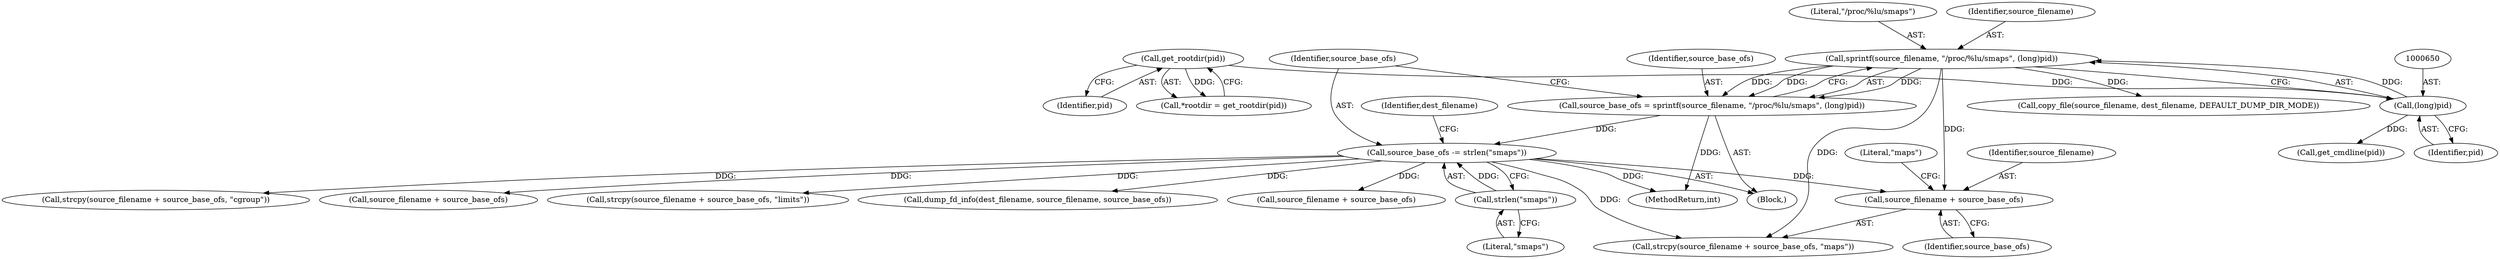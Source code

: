 digraph "0_abrt_80408e9e24a1c10f85fd969e1853e0f192157f92_0@pointer" {
"1000673" [label="(Call,source_filename + source_base_ofs)"];
"1000646" [label="(Call,sprintf(source_filename, \"/proc/%lu/smaps\", (long)pid))"];
"1000649" [label="(Call,(long)pid)"];
"1000627" [label="(Call,get_rootdir(pid))"];
"1000652" [label="(Call,source_base_ofs -= strlen(\"smaps\"))"];
"1000654" [label="(Call,strlen(\"smaps\"))"];
"1000644" [label="(Call,source_base_ofs = sprintf(source_filename, \"/proc/%lu/smaps\", (long)pid))"];
"1000739" [label="(Call,dump_fd_info(dest_filename, source_filename, source_base_ofs))"];
"1000674" [label="(Identifier,source_filename)"];
"1000627" [label="(Call,get_rootdir(pid))"];
"1000625" [label="(Call,*rootdir = get_rootdir(pid))"];
"1000694" [label="(Call,source_filename + source_base_ofs)"];
"1000645" [label="(Identifier,source_base_ofs)"];
"1000652" [label="(Call,source_base_ofs -= strlen(\"smaps\"))"];
"1000675" [label="(Identifier,source_base_ofs)"];
"1000676" [label="(Literal,\"maps\")"];
"1000714" [label="(Call,strcpy(source_filename + source_base_ofs, \"cgroup\"))"];
"1000655" [label="(Literal,\"smaps\")"];
"1000654" [label="(Call,strlen(\"smaps\"))"];
"1000673" [label="(Call,source_filename + source_base_ofs)"];
"1000644" [label="(Call,source_base_ofs = sprintf(source_filename, \"/proc/%lu/smaps\", (long)pid))"];
"1000651" [label="(Identifier,pid)"];
"1000653" [label="(Identifier,source_base_ofs)"];
"1000646" [label="(Call,sprintf(source_filename, \"/proc/%lu/smaps\", (long)pid))"];
"1000680" [label="(Call,copy_file(source_filename, dest_filename, DEFAULT_DUMP_DIR_MODE))"];
"1000658" [label="(Identifier,dest_filename)"];
"1000648" [label="(Literal,\"/proc/%lu/smaps\")"];
"1000812" [label="(Call,get_cmdline(pid))"];
"1000628" [label="(Identifier,pid)"];
"1000672" [label="(Call,strcpy(source_filename + source_base_ofs, \"maps\"))"];
"1000715" [label="(Call,source_filename + source_base_ofs)"];
"1000647" [label="(Identifier,source_filename)"];
"1000649" [label="(Call,(long)pid)"];
"1000693" [label="(Call,strcpy(source_filename + source_base_ofs, \"limits\"))"];
"1001168" [label="(MethodReturn,int)"];
"1000623" [label="(Block,)"];
"1000673" -> "1000672"  [label="AST: "];
"1000673" -> "1000675"  [label="CFG: "];
"1000674" -> "1000673"  [label="AST: "];
"1000675" -> "1000673"  [label="AST: "];
"1000676" -> "1000673"  [label="CFG: "];
"1000646" -> "1000673"  [label="DDG: "];
"1000652" -> "1000673"  [label="DDG: "];
"1000646" -> "1000644"  [label="AST: "];
"1000646" -> "1000649"  [label="CFG: "];
"1000647" -> "1000646"  [label="AST: "];
"1000648" -> "1000646"  [label="AST: "];
"1000649" -> "1000646"  [label="AST: "];
"1000644" -> "1000646"  [label="CFG: "];
"1000646" -> "1000644"  [label="DDG: "];
"1000646" -> "1000644"  [label="DDG: "];
"1000646" -> "1000644"  [label="DDG: "];
"1000649" -> "1000646"  [label="DDG: "];
"1000646" -> "1000672"  [label="DDG: "];
"1000646" -> "1000680"  [label="DDG: "];
"1000649" -> "1000651"  [label="CFG: "];
"1000650" -> "1000649"  [label="AST: "];
"1000651" -> "1000649"  [label="AST: "];
"1000627" -> "1000649"  [label="DDG: "];
"1000649" -> "1000812"  [label="DDG: "];
"1000627" -> "1000625"  [label="AST: "];
"1000627" -> "1000628"  [label="CFG: "];
"1000628" -> "1000627"  [label="AST: "];
"1000625" -> "1000627"  [label="CFG: "];
"1000627" -> "1000625"  [label="DDG: "];
"1000652" -> "1000623"  [label="AST: "];
"1000652" -> "1000654"  [label="CFG: "];
"1000653" -> "1000652"  [label="AST: "];
"1000654" -> "1000652"  [label="AST: "];
"1000658" -> "1000652"  [label="CFG: "];
"1000652" -> "1001168"  [label="DDG: "];
"1000654" -> "1000652"  [label="DDG: "];
"1000644" -> "1000652"  [label="DDG: "];
"1000652" -> "1000672"  [label="DDG: "];
"1000652" -> "1000693"  [label="DDG: "];
"1000652" -> "1000694"  [label="DDG: "];
"1000652" -> "1000714"  [label="DDG: "];
"1000652" -> "1000715"  [label="DDG: "];
"1000652" -> "1000739"  [label="DDG: "];
"1000654" -> "1000655"  [label="CFG: "];
"1000655" -> "1000654"  [label="AST: "];
"1000644" -> "1000623"  [label="AST: "];
"1000645" -> "1000644"  [label="AST: "];
"1000653" -> "1000644"  [label="CFG: "];
"1000644" -> "1001168"  [label="DDG: "];
}
